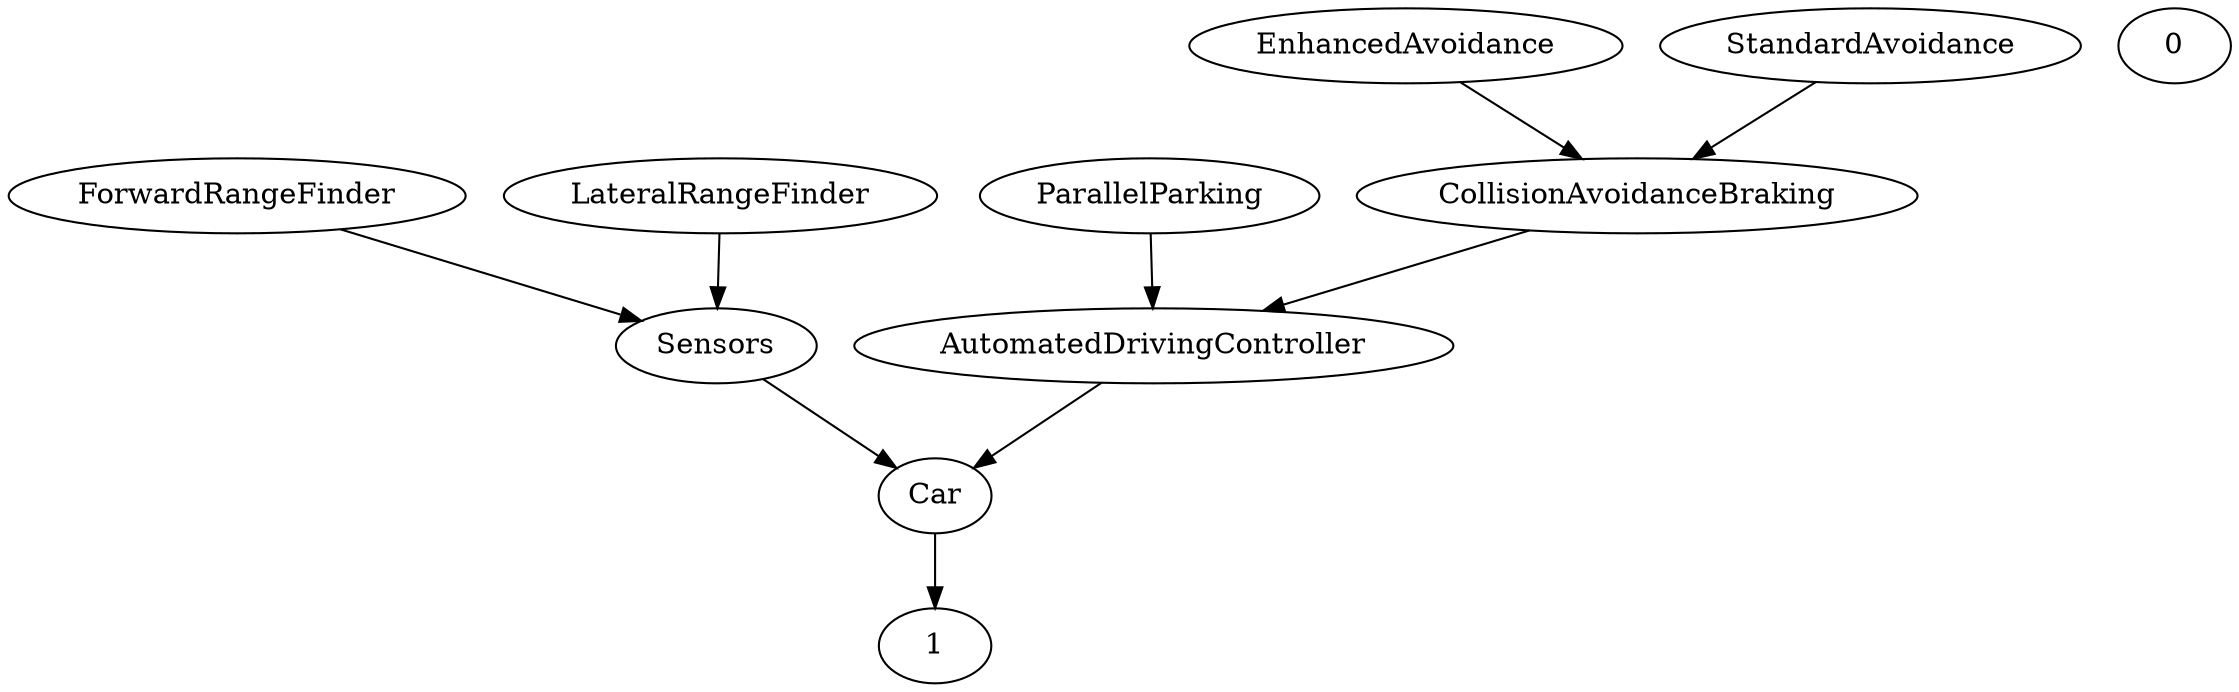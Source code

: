 digraph G {
  ForwardRangeFinder;
  ParallelParking;
  EnhancedAvoidance;
  CollisionAvoidanceBraking;
  StandardAvoidance;
  Sensors;
  0;
  Car;
  LateralRangeFinder;
  1;
  AutomatedDrivingController;
  StandardAvoidance -> CollisionAvoidanceBraking;
  AutomatedDrivingController -> Car;
  ForwardRangeFinder -> Sensors;
  EnhancedAvoidance -> CollisionAvoidanceBraking;
  Car -> 1;
  ParallelParking -> AutomatedDrivingController;
  LateralRangeFinder -> Sensors;
  Sensors -> Car;
  CollisionAvoidanceBraking -> AutomatedDrivingController;
}
